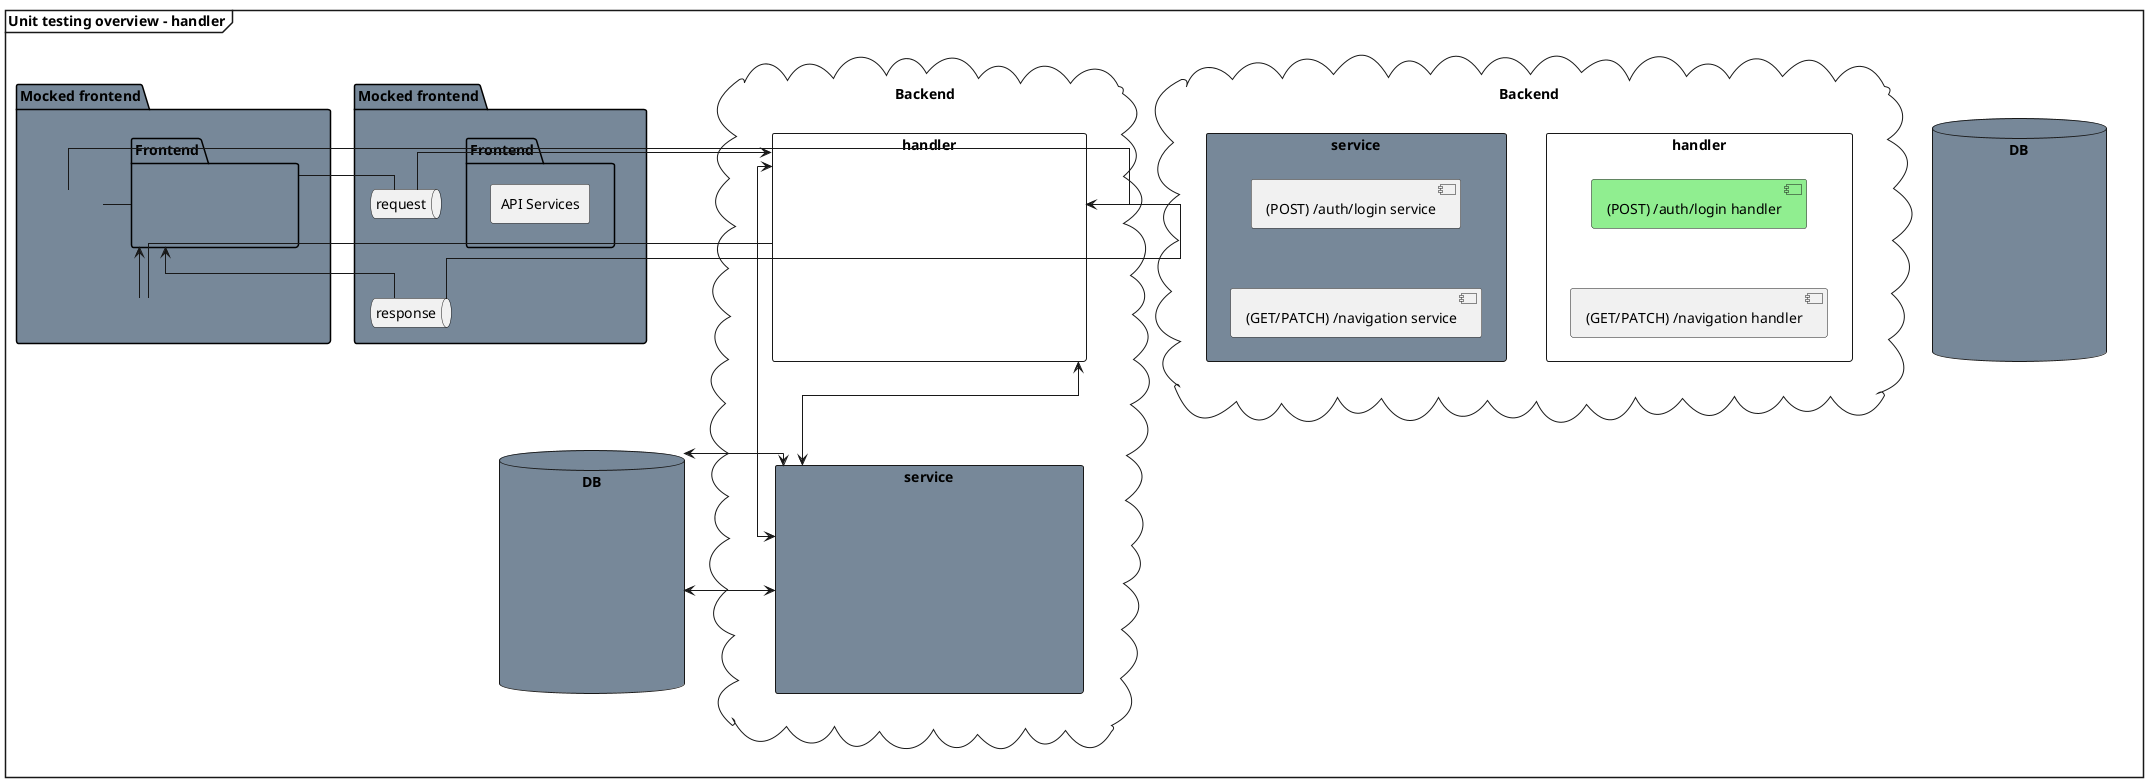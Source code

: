 @startuml 2_unit_test_overview
mainframe **Unit testing overview - handler**
hide stereotype

skinparam linetype ortho
skinparam <<transparent>> {
  ComponentStyle rectangle
  ComponentFontColor transparent
  ComponentBackgroundColor transparent
  ComponentBorderColor transparent
}

skinparam package  {
  BackgroundColor<<mocked>> LightSlateGray
}

skinparam rectangle {
  BackgroundColor<<mocked>> LightSlateGray
}

skinparam database {
  BackgroundColor<<mocked>> LightSlateGray
}

skinparam component {
  BackgroundColor<<focused>> LightGreen
}

skinparam DefaultTextAlignment left

package "Mocked frontend" <<mocked>> AS mocked_frontend {
  package Frontend {
    rectangle "API Services" AS api_services 
  }

  queue "request"
  queue "response"
}

cloud Backend {
  rectangle handler {
    component "(POST) /auth/login handler" <<focused>> AS login_handler
    component "(GET/PATCH) /navigation handler" AS nav_handler

    login_handler -down[hidden]- nav_handler
  }
  rectangle service <<mocked>> {
    component "(POST) /auth/login service" AS login_service
    component "(GET/PATCH) /navigation service" AS nav_service

    login_service -down[hidden]- nav_service
  }
}

database DB <<mocked>> {
  component trasparent1 <<transparent>>
  component transparent2 <<transparent>>

  trasparent1 -down[hidden]- transparent2
}

request -down[hidden]- response

Frontend - request
handler <- request

Frontend <- response
handler -right- response

Frontend -right[hidden]- Backend
Backend -right[hidden]- DB
service <-right-> DB

handler <----> service

@enduml